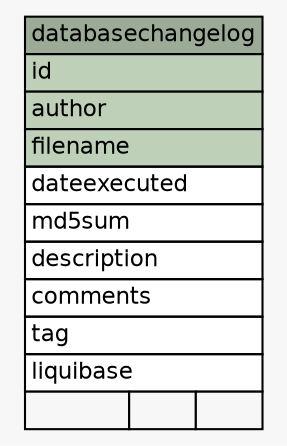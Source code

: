 // dot 2.28.0 on Windows Vista 6.0
// SchemaSpy rev 590
digraph "databasechangelog" {
  graph [
    rankdir="RL"
    bgcolor="#f7f7f7"
    nodesep="0.18"
    ranksep="0.46"
    fontname="Helvetica"
    fontsize="11"
  ];
  node [
    fontname="Helvetica"
    fontsize="11"
    shape="plaintext"
  ];
  edge [
    arrowsize="0.8"
  ];
  "databasechangelog" [
    label=<
    <TABLE BORDER="0" CELLBORDER="1" CELLSPACING="0" BGCOLOR="#ffffff">
      <TR><TD COLSPAN="3" BGCOLOR="#9bab96" ALIGN="CENTER">databasechangelog</TD></TR>
      <TR><TD PORT="id" COLSPAN="3" BGCOLOR="#bed1b8" ALIGN="LEFT">id</TD></TR>
      <TR><TD PORT="author" COLSPAN="3" BGCOLOR="#bed1b8" ALIGN="LEFT">author</TD></TR>
      <TR><TD PORT="filename" COLSPAN="3" BGCOLOR="#bed1b8" ALIGN="LEFT">filename</TD></TR>
      <TR><TD PORT="dateexecuted" COLSPAN="3" ALIGN="LEFT">dateexecuted</TD></TR>
      <TR><TD PORT="md5sum" COLSPAN="3" ALIGN="LEFT">md5sum</TD></TR>
      <TR><TD PORT="description" COLSPAN="3" ALIGN="LEFT">description</TD></TR>
      <TR><TD PORT="comments" COLSPAN="3" ALIGN="LEFT">comments</TD></TR>
      <TR><TD PORT="tag" COLSPAN="3" ALIGN="LEFT">tag</TD></TR>
      <TR><TD PORT="liquibase" COLSPAN="3" ALIGN="LEFT">liquibase</TD></TR>
      <TR><TD ALIGN="LEFT" BGCOLOR="#f7f7f7">  </TD><TD ALIGN="RIGHT" BGCOLOR="#f7f7f7">  </TD><TD ALIGN="RIGHT" BGCOLOR="#f7f7f7">  </TD></TR>
    </TABLE>>
    URL="tables/databasechangelog.html"
    tooltip="databasechangelog"
  ];
}
